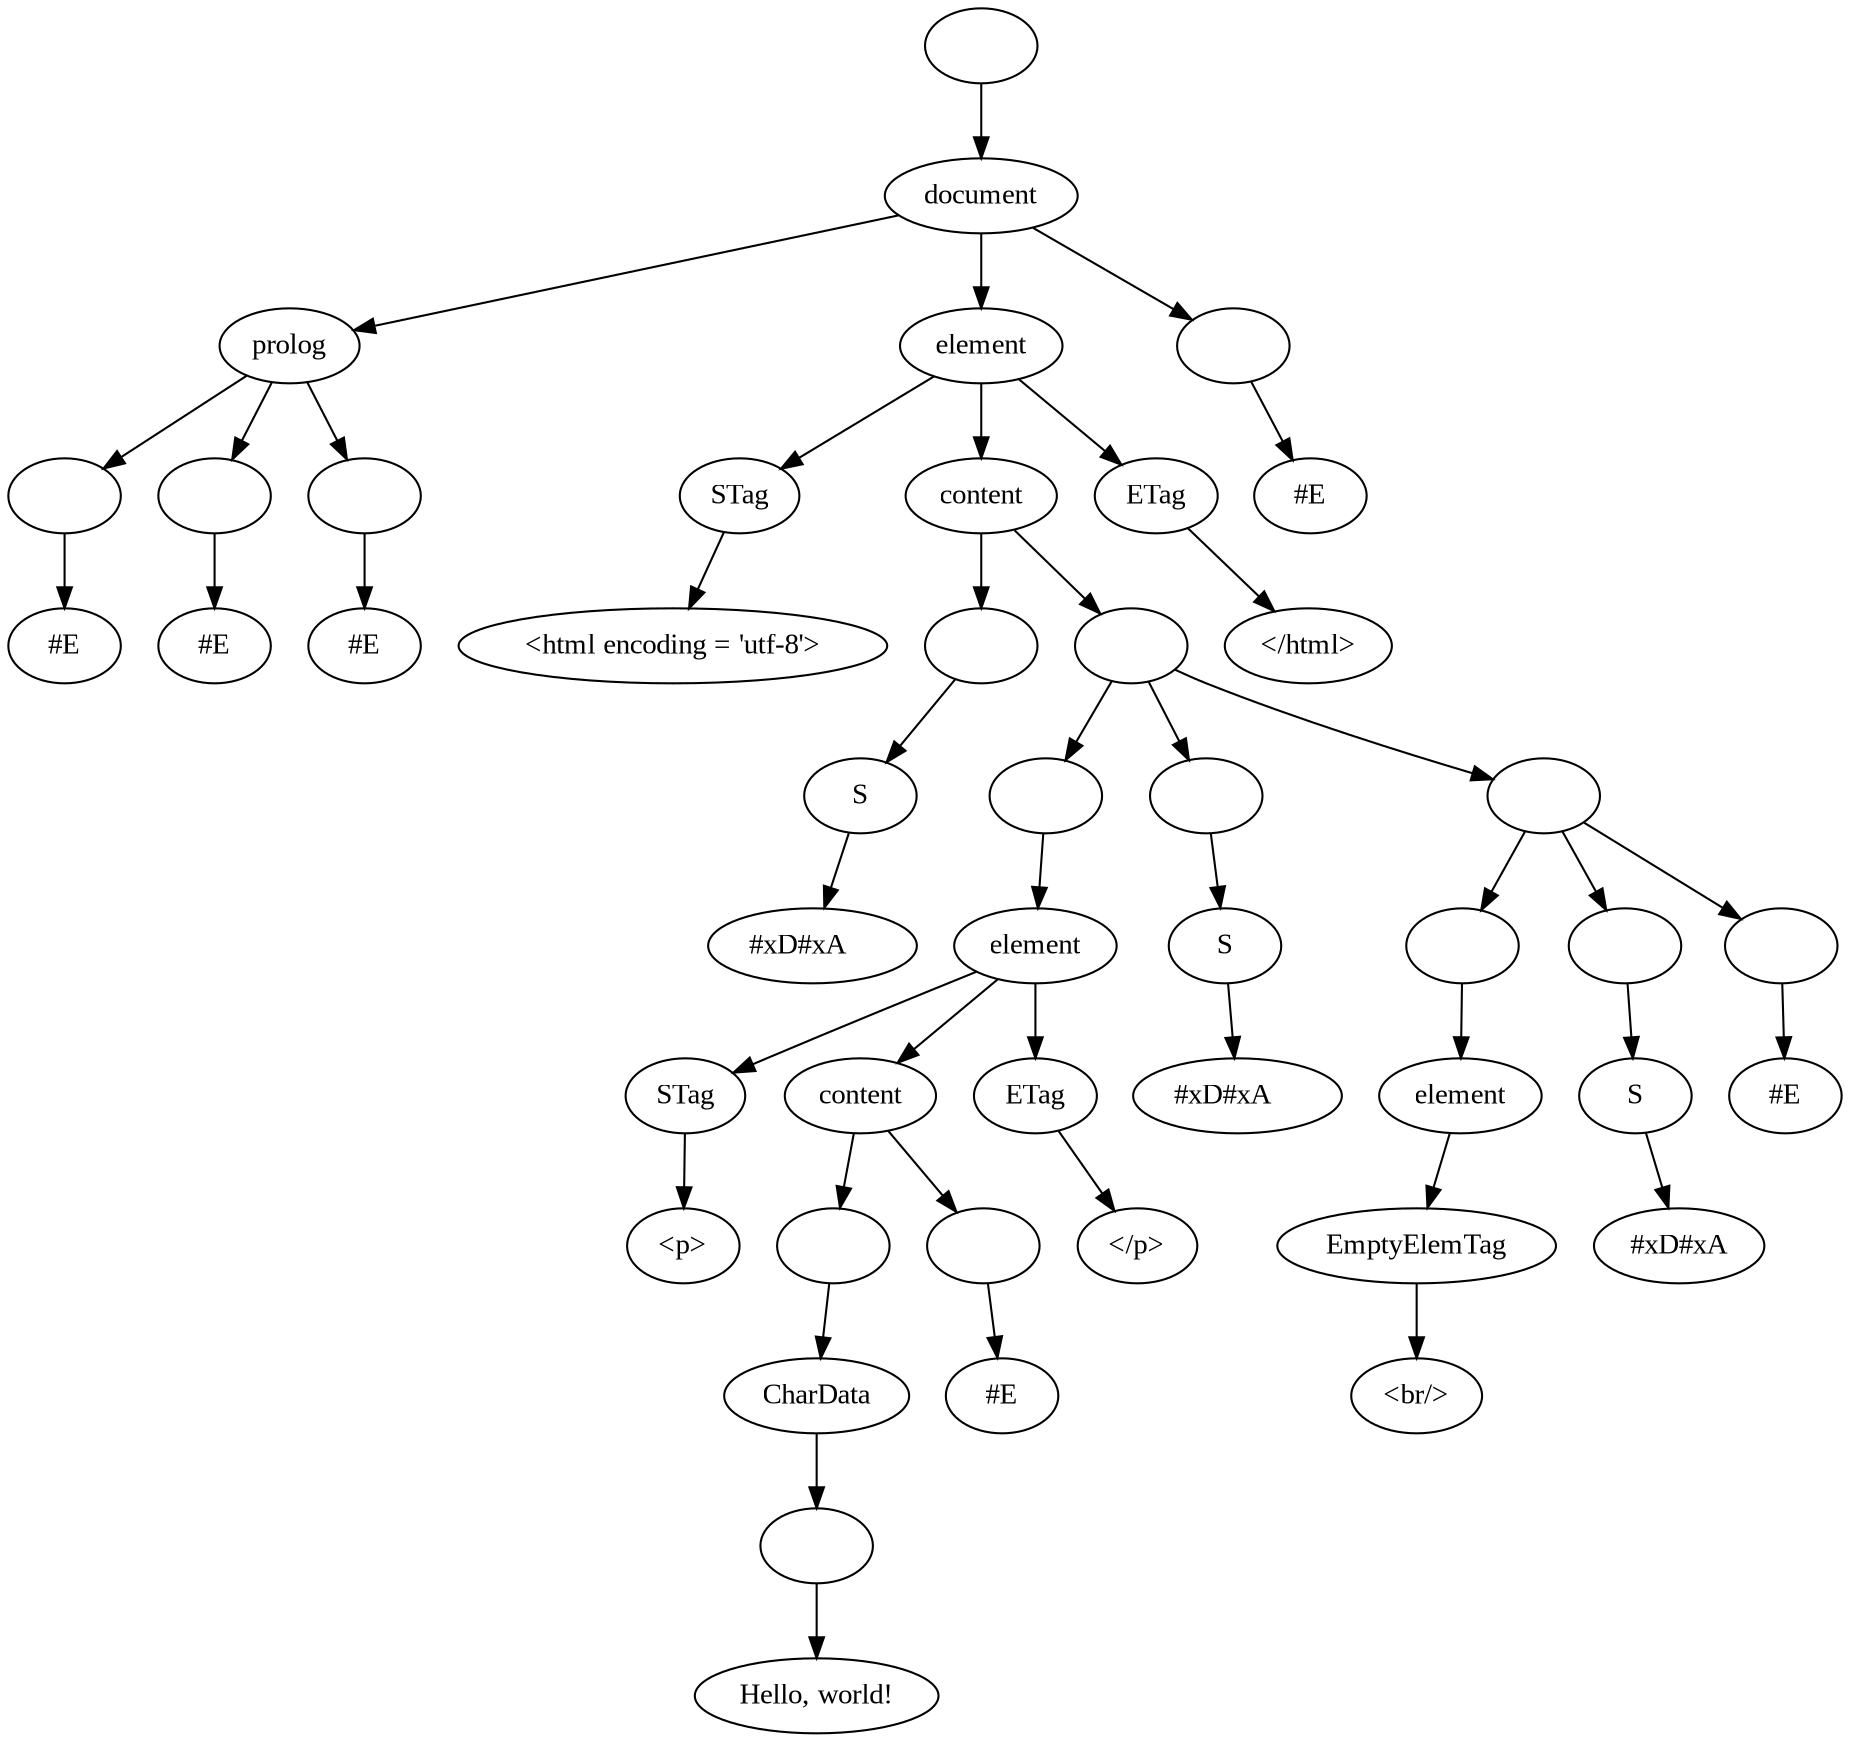 digraph {
node [fontname="Times New Roman, SimSun"]
graph [dpi=300]
32 [label=""];
32->31;
31 [label="document"];
31->13;
31->29;
31->30;
13 [label="prolog"];
13->10;
13->11;
13->12;
10 [label=""];
10->65535;
65535 [label="#E"];
11 [label=""];
11->65534;
65534 [label="#E"];
12 [label=""];
12->65533;
65533 [label="#E"];
29 [label="element"];
29->0;
29->28;
29->8;
0 [label="STag"];
0->65532;
65532 [label="<html encoding = 'utf-8'>"];
28 [label="content"];
28->14;
28->27;
14 [label=""];
14->1;
1 [label="S"];
1->65531;
65531 [label="#xD#xA    "];
27 [label=""];
27->20;
27->21;
27->26;
20 [label=""];
20->19;
19 [label="element"];
19->2;
19->18;
19->4;
2 [label="STag"];
2->65530;
65530 [label="<p>"];
18 [label="content"];
18->16;
18->17;
16 [label=""];
16->15;
15 [label="CharData"];
15->3;
3 [label=""];
3->65529;
65529 [label="Hello, world!"];
17 [label=""];
17->65528;
65528 [label="#E"];
4 [label="ETag"];
4->65527;
65527 [label="</p>"];
21 [label=""];
21->5;
5 [label="S"];
5->65526;
65526 [label="#xD#xA    "];
26 [label=""];
26->23;
26->24;
26->25;
23 [label=""];
23->22;
22 [label="element"];
22->6;
6 [label="EmptyElemTag"];
6->65525;
65525 [label="<br/>"];
24 [label=""];
24->7;
7 [label="S"];
7->65524;
65524 [label="#xD#xA"];
25 [label=""];
25->65523;
65523 [label="#E"];
8 [label="ETag"];
8->65522;
65522 [label="</html>"];
30 [label=""];
30->65521;
65521 [label="#E"];

}
